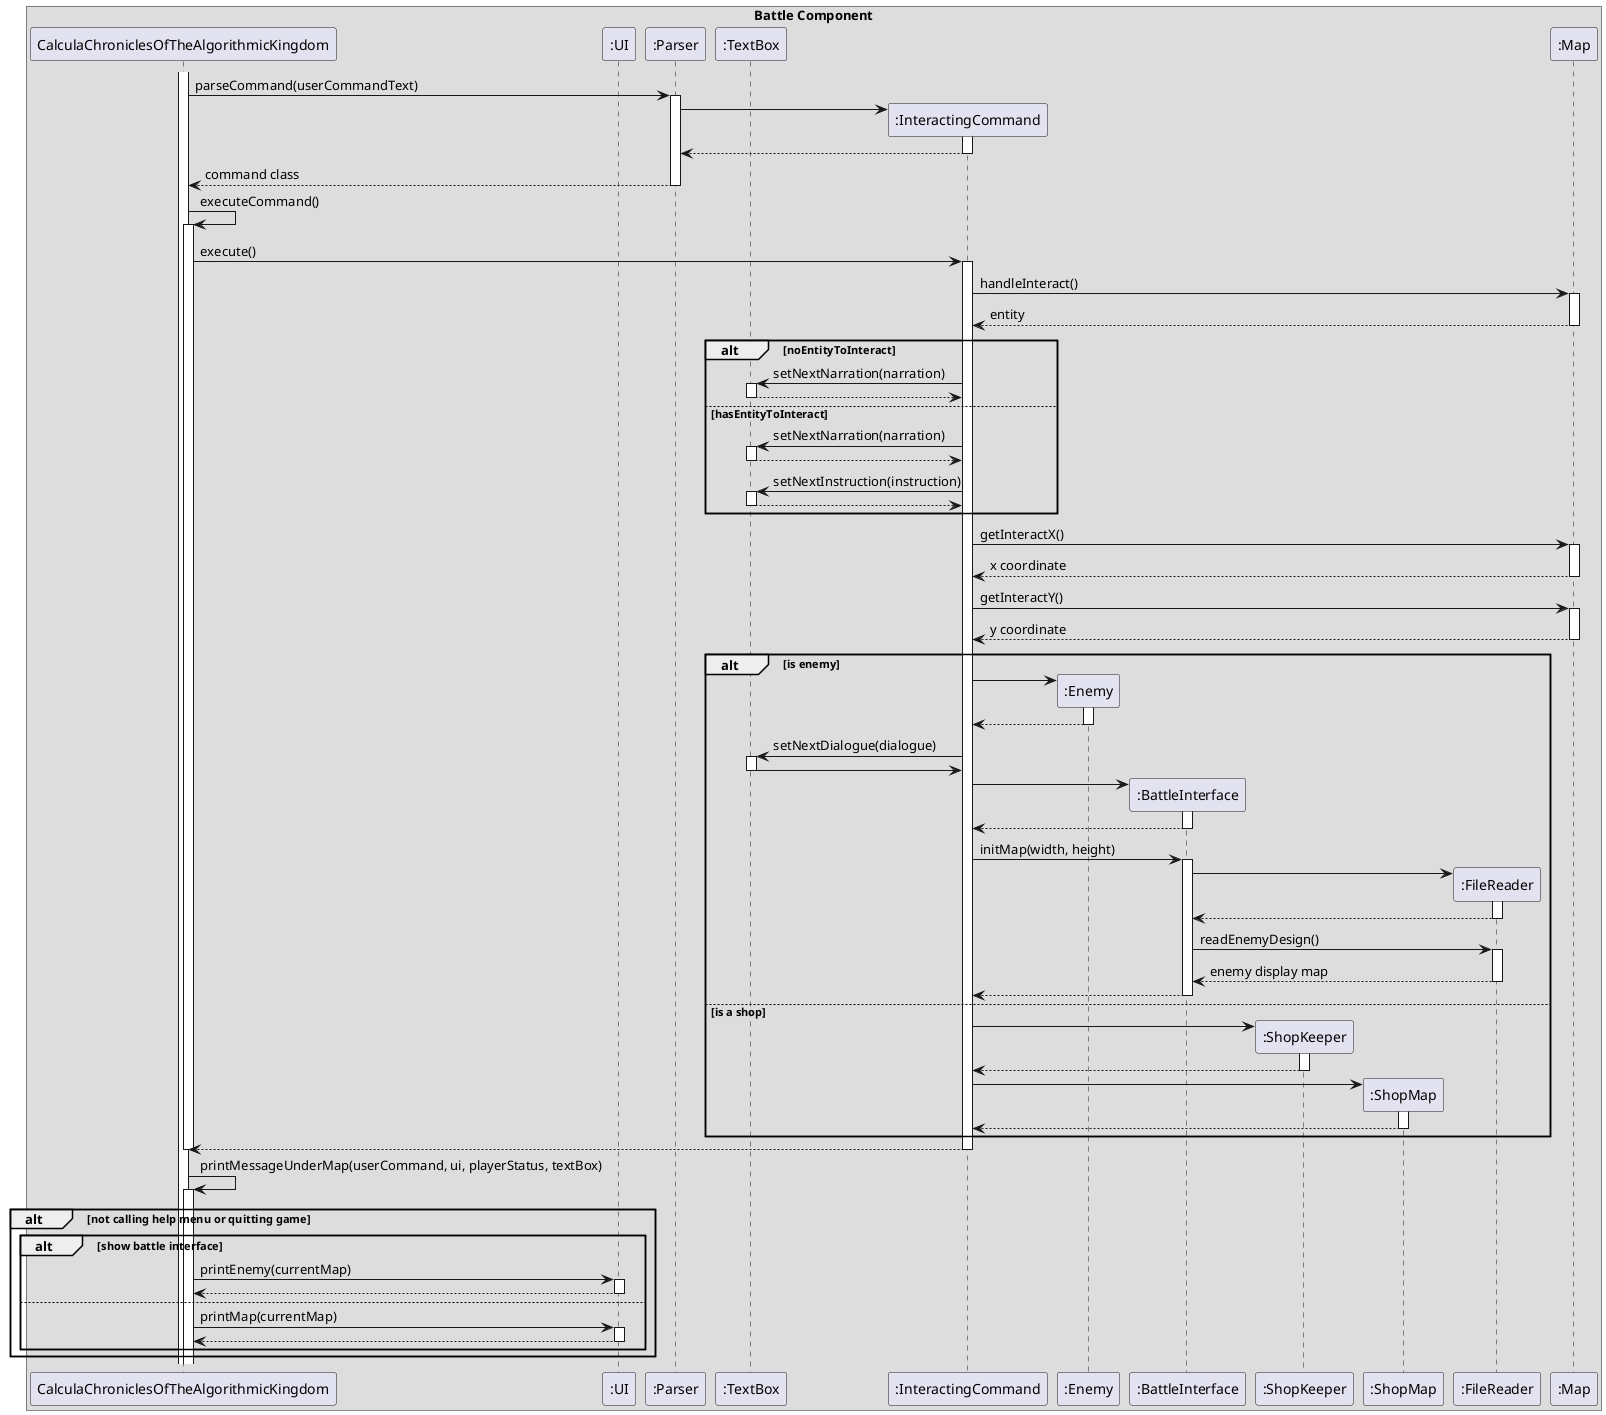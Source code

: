 @startuml

box Battle Component
participant "CalculaChroniclesOfTheAlgorithmicKingdom" as main
participant ":UI" as ui
participant ":Parser" as parser
participant ":TextBox" as text
participant ":InteractingCommand" as iCommand
participant ":Enemy" as e
participant ":BattleInterface" as bi
participant ":ShopKeeper" as staff
participant ":ShopMap" as shopMap
participant ":FileReader" as fileReader
participant ":Map" as map

activate main
main -> parser : parseCommand(userCommandText)
activate parser
create iCommand
parser -> iCommand
activate iCommand
iCommand --> parser
deactivate iCommand
parser --> main : command class
deactivate parser
main -> main : executeCommand()
activate main
main -> iCommand : execute()
activate iCommand
iCommand -> map : handleInteract()
activate map
map --> iCommand : entity
deactivate map
alt noEntityToInteract
    iCommand -> text : setNextNarration(narration)
    activate text
    text --> iCommand
    deactivate text
else hasEntityToInteract
    iCommand -> text : setNextNarration(narration)
    activate text
    text --> iCommand
    deactivate text
    iCommand -> text : setNextInstruction(instruction)
    activate text
    text --> iCommand
    deactivate text
end
iCommand -> map : getInteractX()
activate map
map --> iCommand : x coordinate
deactivate map
iCommand -> map : getInteractY()
activate map
map --> iCommand : y coordinate
deactivate map
alt is enemy
    create e
    iCommand -> e
    activate e
    e --> iCommand
    deactivate e
    iCommand -> text : setNextDialogue(dialogue)
    activate text
    text -> iCommand
    deactivate text
    create bi
    iCommand -> bi
    activate bi
    bi --> iCommand
    deactivate bi
    iCommand -> bi : initMap(width, height)
    activate bi
    create fileReader
    bi -> fileReader
    activate fileReader
    fileReader --> bi
    deactivate fileReader
    bi -> fileReader : readEnemyDesign()
    activate fileReader
    fileReader --> bi : enemy display map
    deactivate fileReader
    bi --> iCommand
    deactivate bi
else is a shop
    create staff
    iCommand -> staff
    activate staff
    staff --> iCommand
    deactivate staff
    create shopMap
    iCommand -> shopMap
    activate shopMap
    shopMap --> iCommand
    deactivate shopMap
end
iCommand --> main
deactivate iCommand
deactivate main
main -> main : printMessageUnderMap(userCommand, ui, playerStatus, textBox)
activate main
alt not calling help menu or quitting game
    alt show battle interface
        main -> ui : printEnemy(currentMap)
        activate ui
        ui --> main
        deactivate ui
    else
        main -> ui : printMap(currentMap)
        activate ui
        ui --> main
        deactivate ui
    end
end

end box

@enduml